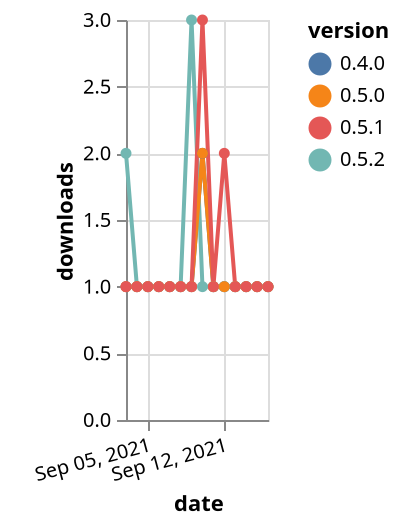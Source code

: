 {"$schema": "https://vega.github.io/schema/vega-lite/v5.json", "description": "A simple bar chart with embedded data.", "data": {"values": [{"date": "2021-09-03", "total": 164, "delta": 1, "version": "0.4.0"}, {"date": "2021-09-04", "total": 165, "delta": 1, "version": "0.4.0"}, {"date": "2021-09-05", "total": 166, "delta": 1, "version": "0.4.0"}, {"date": "2021-09-06", "total": 167, "delta": 1, "version": "0.4.0"}, {"date": "2021-09-07", "total": 168, "delta": 1, "version": "0.4.0"}, {"date": "2021-09-08", "total": 169, "delta": 1, "version": "0.4.0"}, {"date": "2021-09-09", "total": 170, "delta": 1, "version": "0.4.0"}, {"date": "2021-09-10", "total": 172, "delta": 2, "version": "0.4.0"}, {"date": "2021-09-11", "total": 173, "delta": 1, "version": "0.4.0"}, {"date": "2021-09-12", "total": 174, "delta": 1, "version": "0.4.0"}, {"date": "2021-09-13", "total": 175, "delta": 1, "version": "0.4.0"}, {"date": "2021-09-14", "total": 176, "delta": 1, "version": "0.4.0"}, {"date": "2021-09-15", "total": 177, "delta": 1, "version": "0.4.0"}, {"date": "2021-09-16", "total": 178, "delta": 1, "version": "0.4.0"}, {"date": "2021-09-03", "total": 120, "delta": 2, "version": "0.5.2"}, {"date": "2021-09-04", "total": 121, "delta": 1, "version": "0.5.2"}, {"date": "2021-09-05", "total": 122, "delta": 1, "version": "0.5.2"}, {"date": "2021-09-06", "total": 123, "delta": 1, "version": "0.5.2"}, {"date": "2021-09-07", "total": 124, "delta": 1, "version": "0.5.2"}, {"date": "2021-09-08", "total": 125, "delta": 1, "version": "0.5.2"}, {"date": "2021-09-09", "total": 128, "delta": 3, "version": "0.5.2"}, {"date": "2021-09-10", "total": 129, "delta": 1, "version": "0.5.2"}, {"date": "2021-09-11", "total": 130, "delta": 1, "version": "0.5.2"}, {"date": "2021-09-12", "total": 131, "delta": 1, "version": "0.5.2"}, {"date": "2021-09-13", "total": 132, "delta": 1, "version": "0.5.2"}, {"date": "2021-09-14", "total": 133, "delta": 1, "version": "0.5.2"}, {"date": "2021-09-15", "total": 134, "delta": 1, "version": "0.5.2"}, {"date": "2021-09-16", "total": 135, "delta": 1, "version": "0.5.2"}, {"date": "2021-09-03", "total": 173, "delta": 1, "version": "0.5.0"}, {"date": "2021-09-04", "total": 174, "delta": 1, "version": "0.5.0"}, {"date": "2021-09-05", "total": 175, "delta": 1, "version": "0.5.0"}, {"date": "2021-09-06", "total": 176, "delta": 1, "version": "0.5.0"}, {"date": "2021-09-07", "total": 177, "delta": 1, "version": "0.5.0"}, {"date": "2021-09-08", "total": 178, "delta": 1, "version": "0.5.0"}, {"date": "2021-09-09", "total": 179, "delta": 1, "version": "0.5.0"}, {"date": "2021-09-10", "total": 181, "delta": 2, "version": "0.5.0"}, {"date": "2021-09-11", "total": 182, "delta": 1, "version": "0.5.0"}, {"date": "2021-09-12", "total": 183, "delta": 1, "version": "0.5.0"}, {"date": "2021-09-13", "total": 184, "delta": 1, "version": "0.5.0"}, {"date": "2021-09-14", "total": 185, "delta": 1, "version": "0.5.0"}, {"date": "2021-09-15", "total": 186, "delta": 1, "version": "0.5.0"}, {"date": "2021-09-16", "total": 187, "delta": 1, "version": "0.5.0"}, {"date": "2021-09-03", "total": 256, "delta": 1, "version": "0.5.1"}, {"date": "2021-09-04", "total": 257, "delta": 1, "version": "0.5.1"}, {"date": "2021-09-05", "total": 258, "delta": 1, "version": "0.5.1"}, {"date": "2021-09-06", "total": 259, "delta": 1, "version": "0.5.1"}, {"date": "2021-09-07", "total": 260, "delta": 1, "version": "0.5.1"}, {"date": "2021-09-08", "total": 261, "delta": 1, "version": "0.5.1"}, {"date": "2021-09-09", "total": 262, "delta": 1, "version": "0.5.1"}, {"date": "2021-09-10", "total": 265, "delta": 3, "version": "0.5.1"}, {"date": "2021-09-11", "total": 266, "delta": 1, "version": "0.5.1"}, {"date": "2021-09-12", "total": 268, "delta": 2, "version": "0.5.1"}, {"date": "2021-09-13", "total": 269, "delta": 1, "version": "0.5.1"}, {"date": "2021-09-14", "total": 270, "delta": 1, "version": "0.5.1"}, {"date": "2021-09-15", "total": 271, "delta": 1, "version": "0.5.1"}, {"date": "2021-09-16", "total": 272, "delta": 1, "version": "0.5.1"}]}, "width": "container", "mark": {"type": "line", "point": {"filled": true}}, "encoding": {"x": {"field": "date", "type": "temporal", "timeUnit": "yearmonthdate", "title": "date", "axis": {"labelAngle": -15}}, "y": {"field": "delta", "type": "quantitative", "title": "downloads"}, "color": {"field": "version", "type": "nominal"}, "tooltip": {"field": "delta"}}}